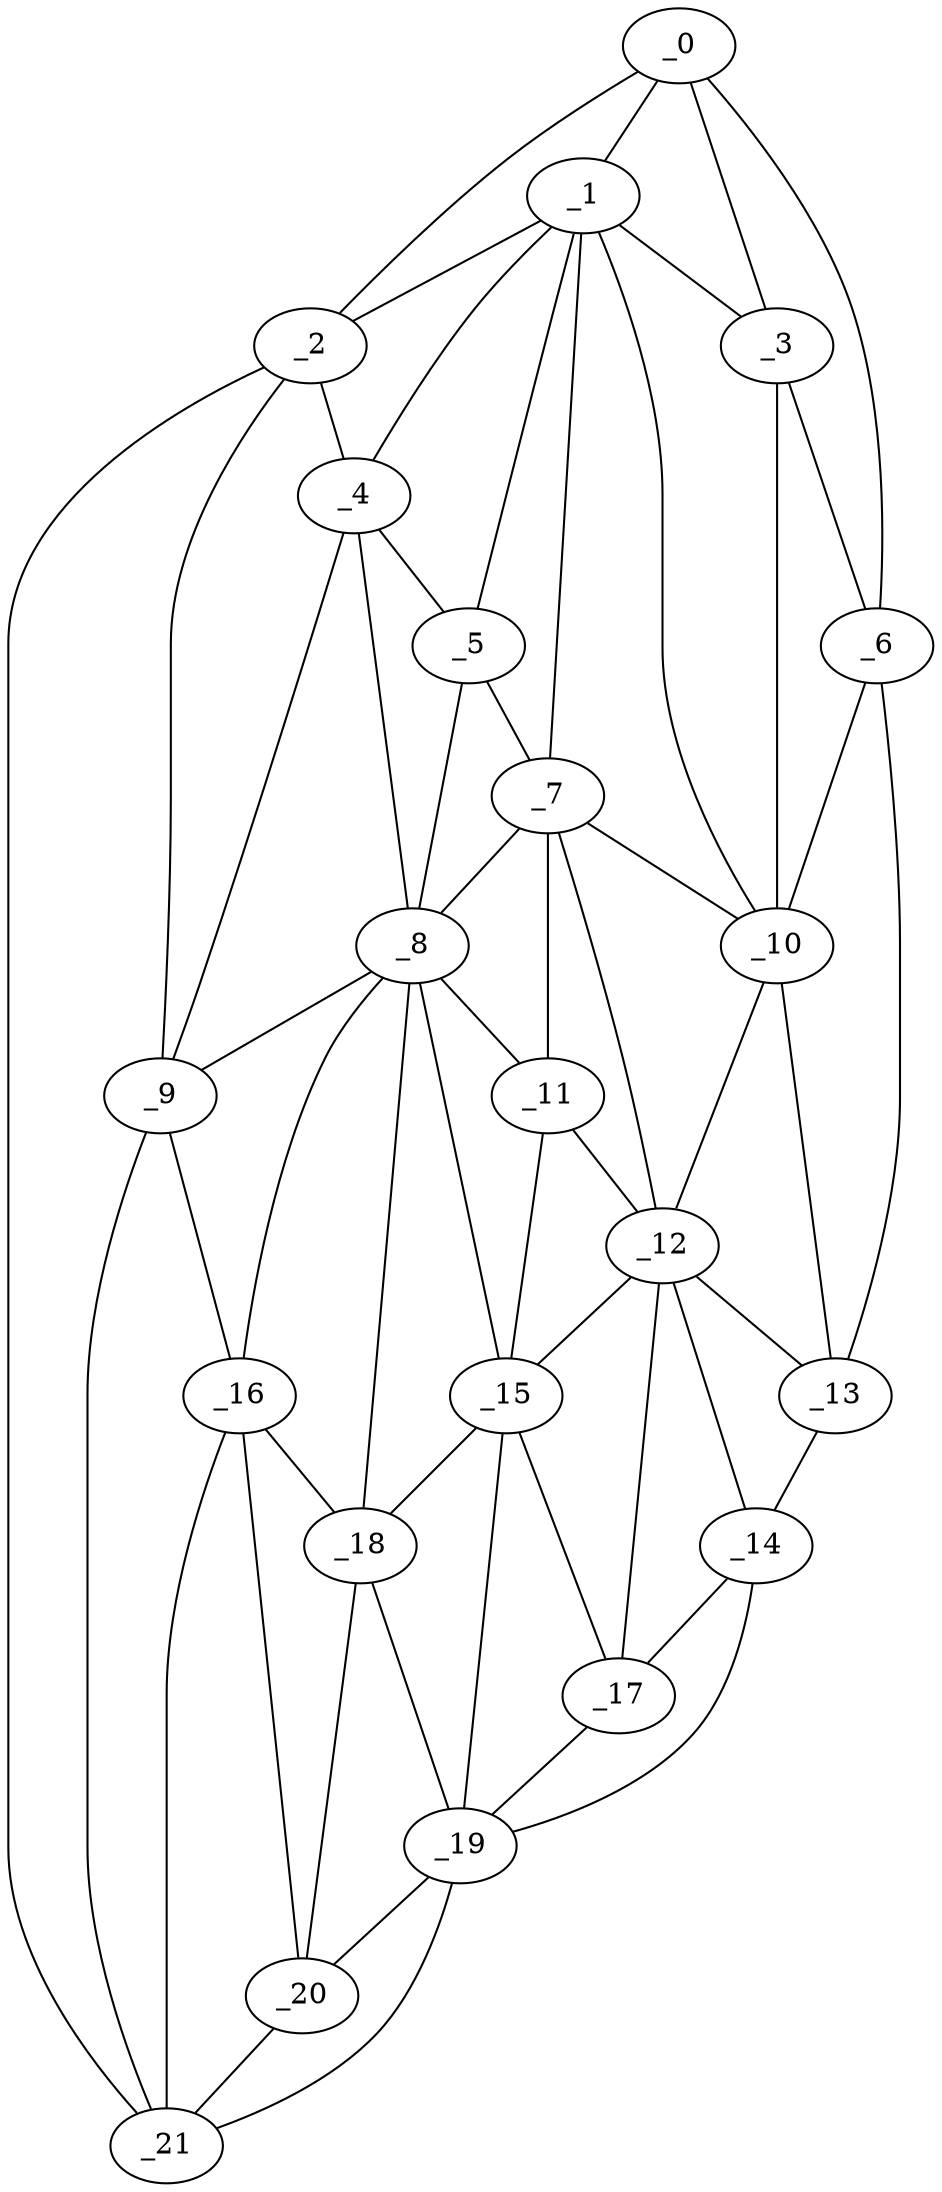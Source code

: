 graph "obj19__265.gxl" {
	_0	 [x=33,
		y=3];
	_1	 [x=36,
		y=11];
	_0 -- _1	 [valence=1];
	_2	 [x=40,
		y=116];
	_0 -- _2	 [valence=1];
	_3	 [x=44,
		y=11];
	_0 -- _3	 [valence=2];
	_6	 [x=48,
		y=3];
	_0 -- _6	 [valence=1];
	_1 -- _2	 [valence=1];
	_1 -- _3	 [valence=1];
	_4	 [x=46,
		y=94];
	_1 -- _4	 [valence=2];
	_5	 [x=47,
		y=90];
	_1 -- _5	 [valence=2];
	_7	 [x=50,
		y=72];
	_1 -- _7	 [valence=2];
	_10	 [x=52,
		y=14];
	_1 -- _10	 [valence=2];
	_2 -- _4	 [valence=2];
	_9	 [x=50,
		y=111];
	_2 -- _9	 [valence=1];
	_21	 [x=101,
		y=123];
	_2 -- _21	 [valence=1];
	_3 -- _6	 [valence=1];
	_3 -- _10	 [valence=2];
	_4 -- _5	 [valence=2];
	_8	 [x=50,
		y=85];
	_4 -- _8	 [valence=1];
	_4 -- _9	 [valence=2];
	_5 -- _7	 [valence=2];
	_5 -- _8	 [valence=2];
	_6 -- _10	 [valence=1];
	_13	 [x=75,
		y=15];
	_6 -- _13	 [valence=1];
	_7 -- _8	 [valence=2];
	_7 -- _10	 [valence=1];
	_11	 [x=67,
		y=63];
	_7 -- _11	 [valence=1];
	_12	 [x=69,
		y=58];
	_7 -- _12	 [valence=2];
	_8 -- _9	 [valence=2];
	_8 -- _11	 [valence=2];
	_15	 [x=86,
		y=71];
	_8 -- _15	 [valence=2];
	_16	 [x=88,
		y=110];
	_8 -- _16	 [valence=2];
	_18	 [x=92,
		y=85];
	_8 -- _18	 [valence=1];
	_9 -- _16	 [valence=1];
	_9 -- _21	 [valence=1];
	_10 -- _12	 [valence=2];
	_10 -- _13	 [valence=2];
	_11 -- _12	 [valence=1];
	_11 -- _15	 [valence=2];
	_12 -- _13	 [valence=1];
	_14	 [x=84,
		y=24];
	_12 -- _14	 [valence=2];
	_12 -- _15	 [valence=2];
	_17	 [x=90,
		y=54];
	_12 -- _17	 [valence=1];
	_13 -- _14	 [valence=1];
	_14 -- _17	 [valence=1];
	_19	 [x=94,
		y=62];
	_14 -- _19	 [valence=1];
	_15 -- _17	 [valence=2];
	_15 -- _18	 [valence=2];
	_15 -- _19	 [valence=2];
	_16 -- _18	 [valence=2];
	_20	 [x=94,
		y=99];
	_16 -- _20	 [valence=1];
	_16 -- _21	 [valence=1];
	_17 -- _19	 [valence=2];
	_18 -- _19	 [valence=2];
	_18 -- _20	 [valence=2];
	_19 -- _20	 [valence=1];
	_19 -- _21	 [valence=1];
	_20 -- _21	 [valence=2];
}
